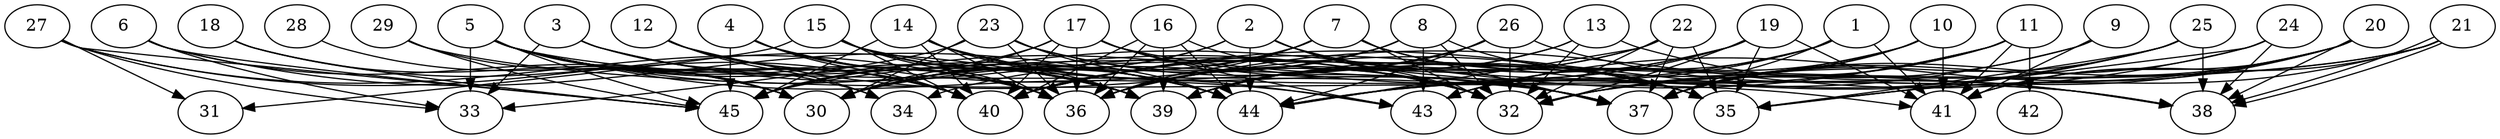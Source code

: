 // DAG automatically generated by daggen at Thu Oct  3 14:07:24 2019
// ./daggen --dot -n 45 --ccr 0.3 --fat 0.9 --regular 0.5 --density 0.6 --mindata 5242880 --maxdata 52428800 
digraph G {
  1 [size="122675200", alpha="0.17", expect_size="36802560"] 
  1 -> 37 [size ="36802560"]
  1 -> 40 [size ="36802560"]
  1 -> 41 [size ="36802560"]
  1 -> 43 [size ="36802560"]
  1 -> 44 [size ="36802560"]
  2 [size="105608533", alpha="0.12", expect_size="31682560"] 
  2 -> 30 [size ="31682560"]
  2 -> 32 [size ="31682560"]
  2 -> 35 [size ="31682560"]
  2 -> 37 [size ="31682560"]
  2 -> 44 [size ="31682560"]
  2 -> 45 [size ="31682560"]
  3 [size="167581013", alpha="0.15", expect_size="50274304"] 
  3 -> 32 [size ="50274304"]
  3 -> 33 [size ="50274304"]
  3 -> 40 [size ="50274304"]
  3 -> 44 [size ="50274304"]
  4 [size="88401920", alpha="0.03", expect_size="26520576"] 
  4 -> 35 [size ="26520576"]
  4 -> 36 [size ="26520576"]
  4 -> 40 [size ="26520576"]
  4 -> 44 [size ="26520576"]
  4 -> 45 [size ="26520576"]
  5 [size="119845547", alpha="0.01", expect_size="35953664"] 
  5 -> 30 [size ="35953664"]
  5 -> 32 [size ="35953664"]
  5 -> 33 [size ="35953664"]
  5 -> 34 [size ="35953664"]
  5 -> 36 [size ="35953664"]
  5 -> 37 [size ="35953664"]
  5 -> 39 [size ="35953664"]
  5 -> 40 [size ="35953664"]
  5 -> 43 [size ="35953664"]
  5 -> 44 [size ="35953664"]
  5 -> 45 [size ="35953664"]
  6 [size="50763093", alpha="0.08", expect_size="15228928"] 
  6 -> 30 [size ="15228928"]
  6 -> 33 [size ="15228928"]
  6 -> 44 [size ="15228928"]
  6 -> 45 [size ="15228928"]
  7 [size="135202133", alpha="0.19", expect_size="40560640"] 
  7 -> 30 [size ="40560640"]
  7 -> 32 [size ="40560640"]
  7 -> 35 [size ="40560640"]
  7 -> 36 [size ="40560640"]
  7 -> 37 [size ="40560640"]
  7 -> 40 [size ="40560640"]
  8 [size="136925867", alpha="0.08", expect_size="41077760"] 
  8 -> 30 [size ="41077760"]
  8 -> 32 [size ="41077760"]
  8 -> 35 [size ="41077760"]
  8 -> 36 [size ="41077760"]
  8 -> 43 [size ="41077760"]
  9 [size="62928213", alpha="0.15", expect_size="18878464"] 
  9 -> 32 [size ="18878464"]
  9 -> 41 [size ="18878464"]
  9 -> 44 [size ="18878464"]
  10 [size="153879893", alpha="0.05", expect_size="46163968"] 
  10 -> 32 [size ="46163968"]
  10 -> 37 [size ="46163968"]
  10 -> 39 [size ="46163968"]
  10 -> 41 [size ="46163968"]
  10 -> 43 [size ="46163968"]
  11 [size="130570240", alpha="0.14", expect_size="39171072"] 
  11 -> 30 [size ="39171072"]
  11 -> 32 [size ="39171072"]
  11 -> 37 [size ="39171072"]
  11 -> 40 [size ="39171072"]
  11 -> 41 [size ="39171072"]
  11 -> 42 [size ="39171072"]
  12 [size="107438080", alpha="0.11", expect_size="32231424"] 
  12 -> 34 [size ="32231424"]
  12 -> 37 [size ="32231424"]
  12 -> 39 [size ="32231424"]
  12 -> 40 [size ="32231424"]
  13 [size="40721067", alpha="0.20", expect_size="12216320"] 
  13 -> 32 [size ="12216320"]
  13 -> 36 [size ="12216320"]
  13 -> 38 [size ="12216320"]
  13 -> 39 [size ="12216320"]
  14 [size="157835947", alpha="0.17", expect_size="47350784"] 
  14 -> 36 [size ="47350784"]
  14 -> 37 [size ="47350784"]
  14 -> 39 [size ="47350784"]
  14 -> 40 [size ="47350784"]
  14 -> 43 [size ="47350784"]
  14 -> 45 [size ="47350784"]
  15 [size="22616747", alpha="0.19", expect_size="6785024"] 
  15 -> 31 [size ="6785024"]
  15 -> 36 [size ="6785024"]
  15 -> 38 [size ="6785024"]
  15 -> 39 [size ="6785024"]
  15 -> 40 [size ="6785024"]
  15 -> 44 [size ="6785024"]
  16 [size="31232000", alpha="0.12", expect_size="9369600"] 
  16 -> 32 [size ="9369600"]
  16 -> 36 [size ="9369600"]
  16 -> 39 [size ="9369600"]
  16 -> 40 [size ="9369600"]
  16 -> 44 [size ="9369600"]
  17 [size="91774293", alpha="0.10", expect_size="27532288"] 
  17 -> 30 [size ="27532288"]
  17 -> 36 [size ="27532288"]
  17 -> 37 [size ="27532288"]
  17 -> 38 [size ="27532288"]
  17 -> 40 [size ="27532288"]
  17 -> 43 [size ="27532288"]
  17 -> 45 [size ="27532288"]
  18 [size="84258133", alpha="0.02", expect_size="25277440"] 
  18 -> 30 [size ="25277440"]
  18 -> 40 [size ="25277440"]
  18 -> 45 [size ="25277440"]
  19 [size="144585387", alpha="0.00", expect_size="43375616"] 
  19 -> 32 [size ="43375616"]
  19 -> 35 [size ="43375616"]
  19 -> 39 [size ="43375616"]
  19 -> 41 [size ="43375616"]
  19 -> 44 [size ="43375616"]
  19 -> 45 [size ="43375616"]
  20 [size="107485867", alpha="0.03", expect_size="32245760"] 
  20 -> 32 [size ="32245760"]
  20 -> 35 [size ="32245760"]
  20 -> 37 [size ="32245760"]
  20 -> 38 [size ="32245760"]
  20 -> 41 [size ="32245760"]
  20 -> 43 [size ="32245760"]
  21 [size="146097493", alpha="0.19", expect_size="43829248"] 
  21 -> 30 [size ="43829248"]
  21 -> 35 [size ="43829248"]
  21 -> 38 [size ="43829248"]
  21 -> 38 [size ="43829248"]
  21 -> 41 [size ="43829248"]
  21 -> 45 [size ="43829248"]
  22 [size="102615040", alpha="0.07", expect_size="30784512"] 
  22 -> 32 [size ="30784512"]
  22 -> 35 [size ="30784512"]
  22 -> 36 [size ="30784512"]
  22 -> 37 [size ="30784512"]
  22 -> 39 [size ="30784512"]
  22 -> 44 [size ="30784512"]
  23 [size="29474133", alpha="0.13", expect_size="8842240"] 
  23 -> 30 [size ="8842240"]
  23 -> 32 [size ="8842240"]
  23 -> 33 [size ="8842240"]
  23 -> 35 [size ="8842240"]
  23 -> 36 [size ="8842240"]
  23 -> 44 [size ="8842240"]
  24 [size="26265600", alpha="0.09", expect_size="7879680"] 
  24 -> 35 [size ="7879680"]
  24 -> 36 [size ="7879680"]
  24 -> 37 [size ="7879680"]
  24 -> 38 [size ="7879680"]
  25 [size="158720000", alpha="0.17", expect_size="47616000"] 
  25 -> 35 [size ="47616000"]
  25 -> 37 [size ="47616000"]
  25 -> 38 [size ="47616000"]
  25 -> 40 [size ="47616000"]
  25 -> 44 [size ="47616000"]
  26 [size="148599467", alpha="0.10", expect_size="44579840"] 
  26 -> 32 [size ="44579840"]
  26 -> 34 [size ="44579840"]
  26 -> 38 [size ="44579840"]
  26 -> 39 [size ="44579840"]
  26 -> 44 [size ="44579840"]
  27 [size="84585813", alpha="0.18", expect_size="25375744"] 
  27 -> 31 [size ="25375744"]
  27 -> 33 [size ="25375744"]
  27 -> 36 [size ="25375744"]
  27 -> 39 [size ="25375744"]
  27 -> 45 [size ="25375744"]
  28 [size="161372160", alpha="0.01", expect_size="48411648"] 
  28 -> 30 [size ="48411648"]
  29 [size="17691307", alpha="0.10", expect_size="5307392"] 
  29 -> 30 [size ="5307392"]
  29 -> 41 [size ="5307392"]
  29 -> 45 [size ="5307392"]
  30 [size="20210347", alpha="0.16", expect_size="6063104"] 
  31 [size="45195947", alpha="0.16", expect_size="13558784"] 
  32 [size="40567467", alpha="0.08", expect_size="12170240"] 
  33 [size="94457173", alpha="0.03", expect_size="28337152"] 
  34 [size="42397013", alpha="0.16", expect_size="12719104"] 
  35 [size="112605867", alpha="0.09", expect_size="33781760"] 
  36 [size="92876800", alpha="0.04", expect_size="27863040"] 
  37 [size="173783040", alpha="0.09", expect_size="52134912"] 
  38 [size="158484480", alpha="0.02", expect_size="47545344"] 
  39 [size="166427307", alpha="0.11", expect_size="49928192"] 
  40 [size="85780480", alpha="0.12", expect_size="25734144"] 
  41 [size="52947627", alpha="0.09", expect_size="15884288"] 
  42 [size="23743147", alpha="0.17", expect_size="7122944"] 
  43 [size="88125440", alpha="0.06", expect_size="26437632"] 
  44 [size="112056320", alpha="0.16", expect_size="33616896"] 
  45 [size="78612480", alpha="0.05", expect_size="23583744"] 
}
